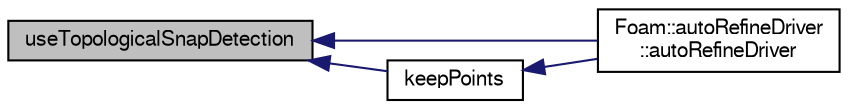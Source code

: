 digraph "useTopologicalSnapDetection"
{
  bgcolor="transparent";
  edge [fontname="FreeSans",fontsize="10",labelfontname="FreeSans",labelfontsize="10"];
  node [fontname="FreeSans",fontsize="10",shape=record];
  rankdir="LR";
  Node334 [label="useTopologicalSnapDetection",height=0.2,width=0.4,color="black", fillcolor="grey75", style="filled", fontcolor="black"];
  Node334 -> Node335 [dir="back",color="midnightblue",fontsize="10",style="solid",fontname="FreeSans"];
  Node335 [label="Foam::autoRefineDriver\l::autoRefineDriver",height=0.2,width=0.4,color="black",URL="$a24618.html#af542d9b25af177ac01de22c65266603e",tooltip="Construct from components. "];
  Node334 -> Node336 [dir="back",color="midnightblue",fontsize="10",style="solid",fontname="FreeSans"];
  Node336 [label="keepPoints",height=0.2,width=0.4,color="black",URL="$a24638.html#a2ab85f06d5302acd840275d53e66f5e9",tooltip="Areas to keep. "];
  Node336 -> Node335 [dir="back",color="midnightblue",fontsize="10",style="solid",fontname="FreeSans"];
}
